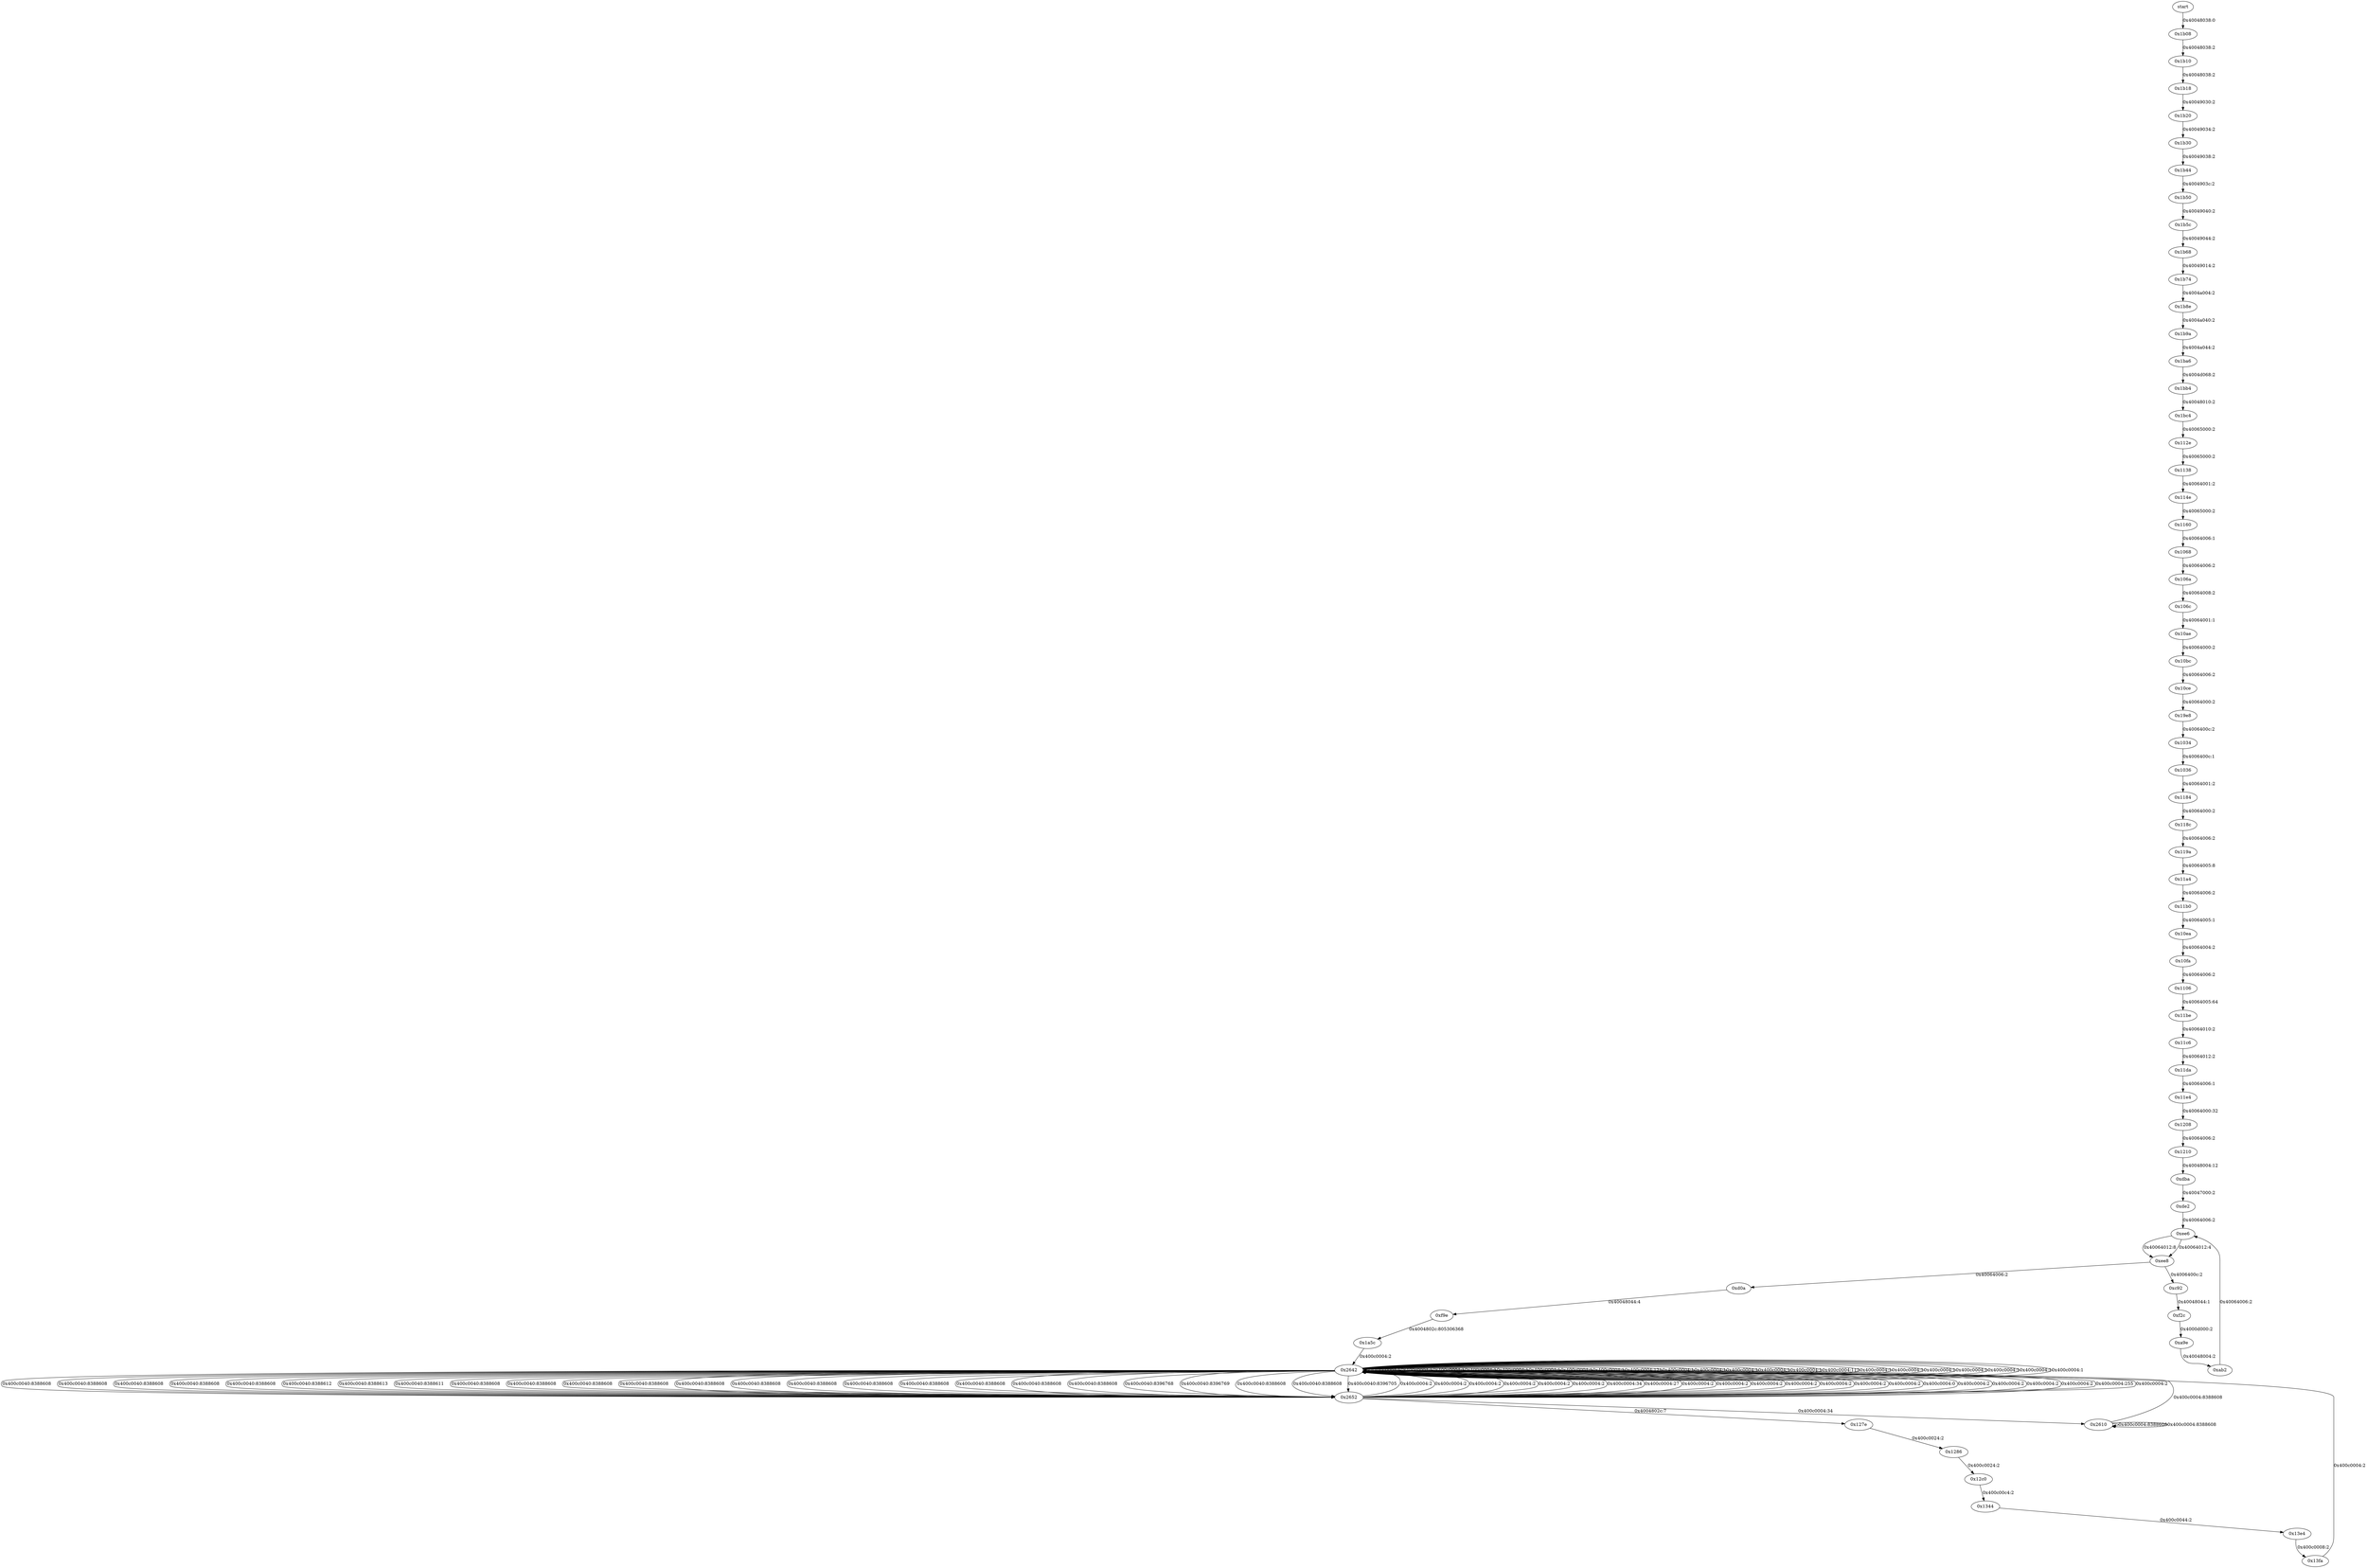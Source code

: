 // InstDG
digraph {
	start -> "0x1b08" [label="0x40048038:0"]
	"0x1b08" -> "0x1b10" [label="0x40048038:2"]
	"0x1b10" -> "0x1b18" [label="0x40048038:2"]
	"0x1b18" -> "0x1b20" [label="0x40049030:2"]
	"0x1b20" -> "0x1b30" [label="0x40049034:2"]
	"0x1b30" -> "0x1b44" [label="0x40049038:2"]
	"0x1b44" -> "0x1b50" [label="0x4004903c:2"]
	"0x1b50" -> "0x1b5c" [label="0x40049040:2"]
	"0x1b5c" -> "0x1b68" [label="0x40049044:2"]
	"0x1b68" -> "0x1b74" [label="0x40049014:2"]
	"0x1b74" -> "0x1b8e" [label="0x4004a004:2"]
	"0x1b8e" -> "0x1b9a" [label="0x4004a040:2"]
	"0x1b9a" -> "0x1ba6" [label="0x4004a044:2"]
	"0x1ba6" -> "0x1bb4" [label="0x4004d068:2"]
	"0x1bb4" -> "0x1bc4" [label="0x40048010:2"]
	"0x1bc4" -> "0x112e" [label="0x40065000:2"]
	"0x112e" -> "0x1138" [label="0x40065000:2"]
	"0x1138" -> "0x114e" [label="0x40064001:2"]
	"0x114e" -> "0x1160" [label="0x40065000:2"]
	"0x1160" -> "0x1068" [label="0x40064006:1"]
	"0x1068" -> "0x106a" [label="0x40064006:2"]
	"0x106a" -> "0x106c" [label="0x40064008:2"]
	"0x106c" -> "0x10ae" [label="0x40064001:1"]
	"0x10ae" -> "0x10bc" [label="0x40064000:2"]
	"0x10bc" -> "0x10ce" [label="0x40064006:2"]
	"0x10ce" -> "0x19e8" [label="0x40064000:2"]
	"0x19e8" -> "0x1034" [label="0x4006400c:2"]
	"0x1034" -> "0x1036" [label="0x4006400c:1"]
	"0x1036" -> "0x1184" [label="0x40064001:2"]
	"0x1184" -> "0x118c" [label="0x40064000:2"]
	"0x118c" -> "0x119a" [label="0x40064006:2"]
	"0x119a" -> "0x11a4" [label="0x40064005:8"]
	"0x11a4" -> "0x11b0" [label="0x40064006:2"]
	"0x11b0" -> "0x10ea" [label="0x40064005:1"]
	"0x10ea" -> "0x10fa" [label="0x40064004:2"]
	"0x10fa" -> "0x1106" [label="0x40064006:2"]
	"0x1106" -> "0x11be" [label="0x40064005:64"]
	"0x11be" -> "0x11c6" [label="0x40064010:2"]
	"0x11c6" -> "0x11da" [label="0x40064012:2"]
	"0x11da" -> "0x11e4" [label="0x40064006:1"]
	"0x11e4" -> "0x1208" [label="0x40064000:32"]
	"0x1208" -> "0x1210" [label="0x40064006:2"]
	"0x1210" -> "0xdba" [label="0x40048004:12"]
	"0xdba" -> "0xde2" [label="0x40047000:2"]
	"0xde2" -> "0xee6" [label="0x40064006:2"]
	"0xee6" -> "0xee8" [label="0x40064012:8"]
	"0xee8" -> "0xc92" [label="0x4006400c:2"]
	"0xc92" -> "0xf2c" [label="0x40048044:1"]
	"0xf2c" -> "0xa9e" [label="0x4000d000:2"]
	"0xa9e" -> "0xab2" [label="0x40048004:2"]
	"0xab2" -> "0xee6" [label="0x40064006:2"]
	"0xee6" -> "0xee8" [label="0x40064012:4"]
	"0xee8" -> "0xd0a" [label="0x40064006:2"]
	"0xd0a" -> "0xf9e" [label="0x40048044:4"]
	"0xf9e" -> "0x1a5c" [label="0x4004802c:805306368"]
	"0x1a5c" -> "0x2642" [label="0x400c0004:2"]
	"0x2642" -> "0x2652" [label="0x400c0040:8388608"]
	"0x2652" -> "0x2610" [label="0x400c0004:34"]
	"0x2610" -> "0x2610" [label="0x400c0004:8388608"]
	"0x2610" -> "0x2610" [label="0x400c0004:8388608"]
	"0x2610" -> "0x2642" [label="0x400c0004:8388608"]
	"0x2642" -> "0x2642" [label="0x400c0004:1"]
	"0x2642" -> "0x2652" [label="0x400c0040:8388608"]
	"0x2652" -> "0x2642" [label="0x400c0004:2"]
	"0x2642" -> "0x2652" [label="0x400c0040:8388608"]
	"0x2652" -> "0x2642" [label="0x400c0004:2"]
	"0x2642" -> "0x2652" [label="0x400c0040:8388608"]
	"0x2652" -> "0x2642" [label="0x400c0004:2"]
	"0x2642" -> "0x2642" [label="0x400c0004:1"]
	"0x2642" -> "0x2642" [label="0x400c0004:1"]
	"0x2642" -> "0x2652" [label="0x400c0040:8388608"]
	"0x2652" -> "0x127e" [label="0x4004802c:7"]
	"0x127e" -> "0x1286" [label="0x400c0024:2"]
	"0x1286" -> "0x12c0" [label="0x400c0024:2"]
	"0x12c0" -> "0x1344" [label="0x400c00c4:2"]
	"0x1344" -> "0x13e4" [label="0x400c0044:2"]
	"0x13e4" -> "0x13fa" [label="0x400c0008:2"]
	"0x13fa" -> "0x2642" [label="0x400c0004:2"]
	"0x2642" -> "0x2652" [label="0x400c0040:8388612"]
	"0x2652" -> "0x2642" [label="0x400c0004:2"]
	"0x2642" -> "0x2642" [label="0x400c0004:1"]
	"0x2642" -> "0x2652" [label="0x400c0040:8388613"]
	"0x2652" -> "0x2642" [label="0x400c0004:2"]
	"0x2642" -> "0x2652" [label="0x400c0040:8388611"]
	"0x2652" -> "0x2642" [label="0x400c0004:2"]
	"0x2642" -> "0x2642" [label="0x400c0004:1"]
	"0x2642" -> "0x2642" [label="0x400c0004:1"]
	"0x2642" -> "0x2642" [label="0x400c0004:1"]
	"0x2642" -> "0x2652" [label="0x400c0040:8388608"]
	"0x2652" -> "0x2642" [label="0x400c0004:34"]
	"0x2642" -> "0x2652" [label="0x400c0040:8388608"]
	"0x2652" -> "0x2642" [label="0x400c0004:27"]
	"0x2642" -> "0x2652" [label="0x400c0040:8388608"]
	"0x2652" -> "0x2642" [label="0x400c0004:2"]
	"0x2642" -> "0x2642" [label="0x400c0004:1"]
	"0x2642" -> "0x2642" [label="0x400c0004:121"]
	"0x2642" -> "0x2642" [label="0x400c0004:1"]
	"0x2642" -> "0x2642" [label="0x400c0004:1"]
	"0x2642" -> "0x2652" [label="0x400c0040:8388608"]
	"0x2652" -> "0x2642" [label="0x400c0004:2"]
	"0x2642" -> "0x2652" [label="0x400c0040:8388608"]
	"0x2652" -> "0x2642" [label="0x400c0004:2"]
	"0x2642" -> "0x2642" [label="0x400c0004:1"]
	"0x2642" -> "0x2642" [label="0x400c0004:1"]
	"0x2642" -> "0x2652" [label="0x400c0040:8388608"]
	"0x2652" -> "0x2642" [label="0x400c0004:2"]
	"0x2642" -> "0x2652" [label="0x400c0040:8388608"]
	"0x2652" -> "0x2642" [label="0x400c0004:2"]
	"0x2642" -> "0x2642" [label="0x400c0004:1"]
	"0x2642" -> "0x2642" [label="0x400c0004:112"]
	"0x2642" -> "0x2642" [label="0x400c0004:1"]
	"0x2642" -> "0x2652" [label="0x400c0040:8388608"]
	"0x2652" -> "0x2642" [label="0x400c0004:2"]
	"0x2642" -> "0x2652" [label="0x400c0040:8388608"]
	"0x2652" -> "0x2642" [label="0x400c0004:2"]
	"0x2642" -> "0x2642" [label="0x400c0004:1"]
	"0x2642" -> "0x2642" [label="0x400c0004:1"]
	"0x2642" -> "0x2642" [label="0x400c0004:1"]
	"0x2642" -> "0x2652" [label="0x400c0040:8388608"]
	"0x2652" -> "0x2642" [label="0x400c0004:0"]
	"0x2642" -> "0x2652" [label="0x400c0040:8388608"]
	"0x2652" -> "0x2642" [label="0x400c0004:2"]
	"0x2642" -> "0x2652" [label="0x400c0040:8388608"]
	"0x2652" -> "0x2642" [label="0x400c0004:2"]
	"0x2642" -> "0x2652" [label="0x400c0040:8396768"]
	"0x2652" -> "0x2642" [label="0x400c0004:2"]
	"0x2642" -> "0x2642" [label="0x400c0004:1"]
	"0x2642" -> "0x2642" [label="0x400c0004:1"]
	"0x2642" -> "0x2652" [label="0x400c0040:8396769"]
	"0x2652" -> "0x2642" [label="0x400c0004:2"]
	"0x2642" -> "0x2652" [label="0x400c0040:8388608"]
	"0x2652" -> "0x2642" [label="0x400c0004:255"]
	"0x2642" -> "0x2652" [label="0x400c0040:8388608"]
	"0x2652" -> "0x2642" [label="0x400c0004:2"]
	"0x2642" -> "0x2642" [label="0x400c0004:1"]
	"0x2642" -> "0x2652" [label="0x400c0040:8396705"]
}
